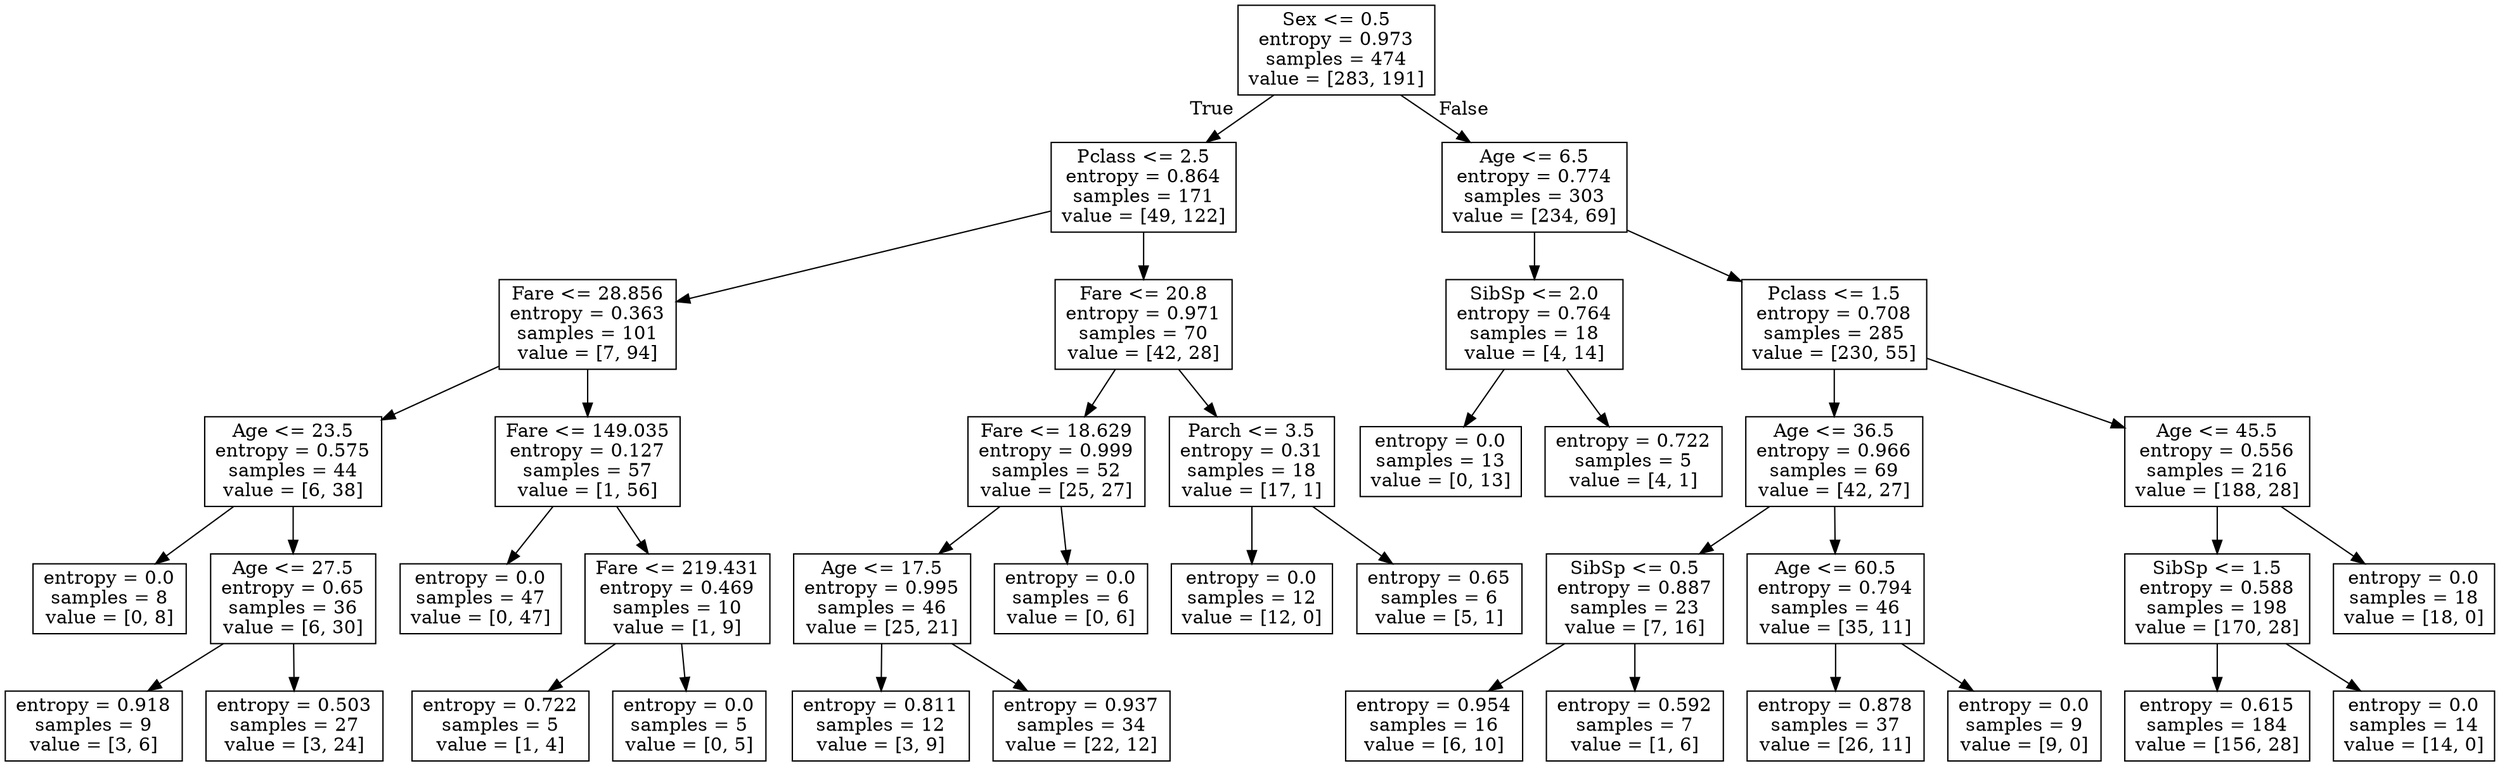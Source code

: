 digraph Tree {
node [shape=box] ;
0 [label="Sex <= 0.5\nentropy = 0.973\nsamples = 474\nvalue = [283, 191]"] ;
1 [label="Pclass <= 2.5\nentropy = 0.864\nsamples = 171\nvalue = [49, 122]"] ;
0 -> 1 [labeldistance=2.5, labelangle=45, headlabel="True"] ;
2 [label="Fare <= 28.856\nentropy = 0.363\nsamples = 101\nvalue = [7, 94]"] ;
1 -> 2 ;
3 [label="Age <= 23.5\nentropy = 0.575\nsamples = 44\nvalue = [6, 38]"] ;
2 -> 3 ;
4 [label="entropy = 0.0\nsamples = 8\nvalue = [0, 8]"] ;
3 -> 4 ;
5 [label="Age <= 27.5\nentropy = 0.65\nsamples = 36\nvalue = [6, 30]"] ;
3 -> 5 ;
6 [label="entropy = 0.918\nsamples = 9\nvalue = [3, 6]"] ;
5 -> 6 ;
7 [label="entropy = 0.503\nsamples = 27\nvalue = [3, 24]"] ;
5 -> 7 ;
8 [label="Fare <= 149.035\nentropy = 0.127\nsamples = 57\nvalue = [1, 56]"] ;
2 -> 8 ;
9 [label="entropy = 0.0\nsamples = 47\nvalue = [0, 47]"] ;
8 -> 9 ;
10 [label="Fare <= 219.431\nentropy = 0.469\nsamples = 10\nvalue = [1, 9]"] ;
8 -> 10 ;
11 [label="entropy = 0.722\nsamples = 5\nvalue = [1, 4]"] ;
10 -> 11 ;
12 [label="entropy = 0.0\nsamples = 5\nvalue = [0, 5]"] ;
10 -> 12 ;
13 [label="Fare <= 20.8\nentropy = 0.971\nsamples = 70\nvalue = [42, 28]"] ;
1 -> 13 ;
14 [label="Fare <= 18.629\nentropy = 0.999\nsamples = 52\nvalue = [25, 27]"] ;
13 -> 14 ;
15 [label="Age <= 17.5\nentropy = 0.995\nsamples = 46\nvalue = [25, 21]"] ;
14 -> 15 ;
16 [label="entropy = 0.811\nsamples = 12\nvalue = [3, 9]"] ;
15 -> 16 ;
17 [label="entropy = 0.937\nsamples = 34\nvalue = [22, 12]"] ;
15 -> 17 ;
18 [label="entropy = 0.0\nsamples = 6\nvalue = [0, 6]"] ;
14 -> 18 ;
19 [label="Parch <= 3.5\nentropy = 0.31\nsamples = 18\nvalue = [17, 1]"] ;
13 -> 19 ;
20 [label="entropy = 0.0\nsamples = 12\nvalue = [12, 0]"] ;
19 -> 20 ;
21 [label="entropy = 0.65\nsamples = 6\nvalue = [5, 1]"] ;
19 -> 21 ;
22 [label="Age <= 6.5\nentropy = 0.774\nsamples = 303\nvalue = [234, 69]"] ;
0 -> 22 [labeldistance=2.5, labelangle=-45, headlabel="False"] ;
23 [label="SibSp <= 2.0\nentropy = 0.764\nsamples = 18\nvalue = [4, 14]"] ;
22 -> 23 ;
24 [label="entropy = 0.0\nsamples = 13\nvalue = [0, 13]"] ;
23 -> 24 ;
25 [label="entropy = 0.722\nsamples = 5\nvalue = [4, 1]"] ;
23 -> 25 ;
26 [label="Pclass <= 1.5\nentropy = 0.708\nsamples = 285\nvalue = [230, 55]"] ;
22 -> 26 ;
27 [label="Age <= 36.5\nentropy = 0.966\nsamples = 69\nvalue = [42, 27]"] ;
26 -> 27 ;
28 [label="SibSp <= 0.5\nentropy = 0.887\nsamples = 23\nvalue = [7, 16]"] ;
27 -> 28 ;
29 [label="entropy = 0.954\nsamples = 16\nvalue = [6, 10]"] ;
28 -> 29 ;
30 [label="entropy = 0.592\nsamples = 7\nvalue = [1, 6]"] ;
28 -> 30 ;
31 [label="Age <= 60.5\nentropy = 0.794\nsamples = 46\nvalue = [35, 11]"] ;
27 -> 31 ;
32 [label="entropy = 0.878\nsamples = 37\nvalue = [26, 11]"] ;
31 -> 32 ;
33 [label="entropy = 0.0\nsamples = 9\nvalue = [9, 0]"] ;
31 -> 33 ;
34 [label="Age <= 45.5\nentropy = 0.556\nsamples = 216\nvalue = [188, 28]"] ;
26 -> 34 ;
35 [label="SibSp <= 1.5\nentropy = 0.588\nsamples = 198\nvalue = [170, 28]"] ;
34 -> 35 ;
36 [label="entropy = 0.615\nsamples = 184\nvalue = [156, 28]"] ;
35 -> 36 ;
37 [label="entropy = 0.0\nsamples = 14\nvalue = [14, 0]"] ;
35 -> 37 ;
38 [label="entropy = 0.0\nsamples = 18\nvalue = [18, 0]"] ;
34 -> 38 ;
}